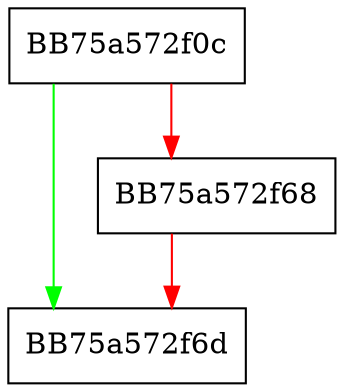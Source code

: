 digraph SSFFindData {
  node [shape="box"];
  graph [splines=ortho];
  BB75a572f0c -> BB75a572f6d [color="green"];
  BB75a572f0c -> BB75a572f68 [color="red"];
  BB75a572f68 -> BB75a572f6d [color="red"];
}